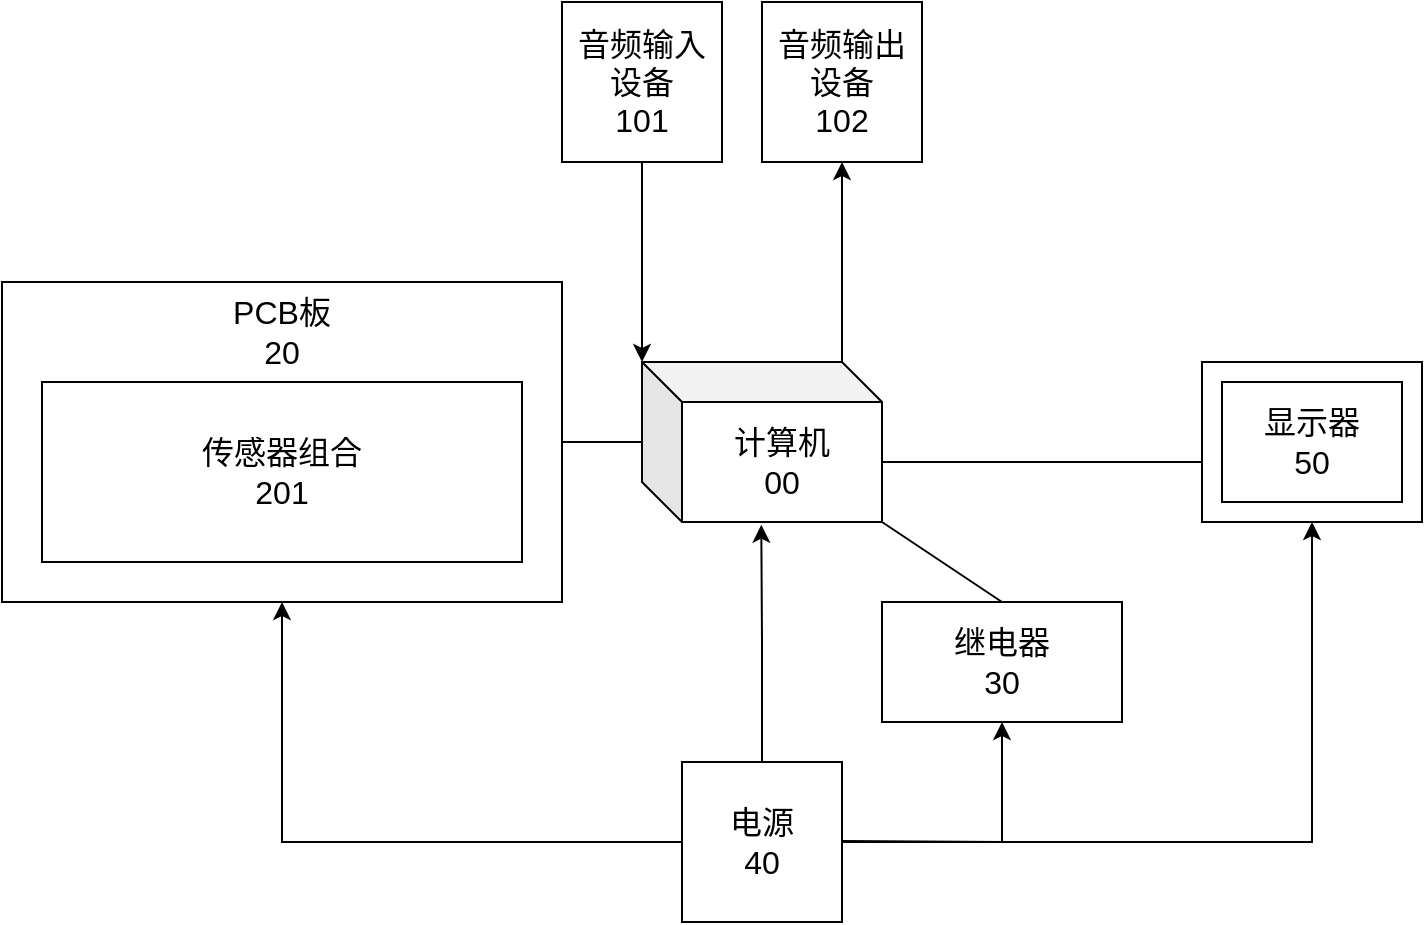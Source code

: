 <mxfile version="17.1.2" type="github">
  <diagram id="EOQqka_rnpedFPc0hPZI" name="Page-1">
    <mxGraphModel dx="1038" dy="539" grid="1" gridSize="10" guides="1" tooltips="1" connect="1" arrows="1" fold="1" page="1" pageScale="1" pageWidth="827" pageHeight="1169" math="0" shadow="0">
      <root>
        <mxCell id="0" />
        <mxCell id="1" parent="0" />
        <mxCell id="8IZqgKLin0F-vWmYTHtC-1" value="&lt;font style=&quot;font-size: 16px&quot;&gt;计算机&lt;br&gt;00&lt;br&gt;&lt;/font&gt;" style="shape=cube;whiteSpace=wrap;html=1;boundedLbl=1;backgroundOutline=1;darkOpacity=0.05;darkOpacity2=0.1;strokeWidth=1;direction=east;" vertex="1" parent="1">
          <mxGeometry x="460" y="280" width="120" height="80" as="geometry" />
        </mxCell>
        <mxCell id="8IZqgKLin0F-vWmYTHtC-2" value="" style="endArrow=none;html=1;rounded=0;fontSize=24;exitX=0;exitY=0;exitDx=120;exitDy=50;exitPerimeter=0;" edge="1" parent="1" source="8IZqgKLin0F-vWmYTHtC-1">
          <mxGeometry width="50" height="50" relative="1" as="geometry">
            <mxPoint x="540" y="340" as="sourcePoint" />
            <mxPoint x="740" y="330" as="targetPoint" />
          </mxGeometry>
        </mxCell>
        <mxCell id="8IZqgKLin0F-vWmYTHtC-4" value="" style="rounded=0;whiteSpace=wrap;html=1;labelBorderColor=default;fontSize=16;strokeWidth=1;" vertex="1" parent="1">
          <mxGeometry x="740" y="280" width="110" height="80" as="geometry" />
        </mxCell>
        <mxCell id="8IZqgKLin0F-vWmYTHtC-5" value="显示器&lt;br&gt;50" style="rounded=0;whiteSpace=wrap;html=1;labelBorderColor=none;fontSize=16;strokeWidth=1;" vertex="1" parent="1">
          <mxGeometry x="750" y="290" width="90" height="60" as="geometry" />
        </mxCell>
        <mxCell id="8IZqgKLin0F-vWmYTHtC-6" value="" style="endArrow=classic;html=1;rounded=0;fontSize=16;" edge="1" parent="1">
          <mxGeometry width="50" height="50" relative="1" as="geometry">
            <mxPoint x="560" y="280" as="sourcePoint" />
            <mxPoint x="560" y="180" as="targetPoint" />
          </mxGeometry>
        </mxCell>
        <mxCell id="8IZqgKLin0F-vWmYTHtC-7" value="" style="endArrow=none;html=1;rounded=0;fontSize=16;entryX=1;entryY=0.5;entryDx=0;entryDy=0;" edge="1" parent="1" source="8IZqgKLin0F-vWmYTHtC-1">
          <mxGeometry width="50" height="50" relative="1" as="geometry">
            <mxPoint x="540" y="340" as="sourcePoint" />
            <mxPoint x="420" y="320" as="targetPoint" />
          </mxGeometry>
        </mxCell>
        <mxCell id="8IZqgKLin0F-vWmYTHtC-8" value="" style="rounded=0;whiteSpace=wrap;html=1;labelBorderColor=none;fontSize=16;strokeWidth=1;" vertex="1" parent="1">
          <mxGeometry x="140" y="240" width="280" height="160" as="geometry" />
        </mxCell>
        <mxCell id="8IZqgKLin0F-vWmYTHtC-9" value="PCB板&lt;br&gt;20" style="text;html=1;strokeColor=none;fillColor=none;align=center;verticalAlign=middle;whiteSpace=wrap;rounded=0;labelBorderColor=none;fontSize=16;" vertex="1" parent="1">
          <mxGeometry x="250" y="250" width="60" height="30" as="geometry" />
        </mxCell>
        <mxCell id="8IZqgKLin0F-vWmYTHtC-10" value="传感器组合&lt;br&gt;201" style="rounded=0;whiteSpace=wrap;html=1;labelBorderColor=none;fontSize=16;strokeWidth=1;" vertex="1" parent="1">
          <mxGeometry x="160" y="290" width="240" height="90" as="geometry" />
        </mxCell>
        <mxCell id="8IZqgKLin0F-vWmYTHtC-11" style="edgeStyle=orthogonalEdgeStyle;rounded=0;orthogonalLoop=1;jettySize=auto;html=1;exitX=0.5;exitY=0;exitDx=0;exitDy=0;entryX=0.497;entryY=1.017;entryDx=0;entryDy=0;entryPerimeter=0;fontSize=16;" edge="1" parent="1" source="8IZqgKLin0F-vWmYTHtC-14" target="8IZqgKLin0F-vWmYTHtC-1">
          <mxGeometry relative="1" as="geometry" />
        </mxCell>
        <mxCell id="8IZqgKLin0F-vWmYTHtC-12" style="edgeStyle=orthogonalEdgeStyle;rounded=0;orthogonalLoop=1;jettySize=auto;html=1;exitX=0;exitY=0.5;exitDx=0;exitDy=0;entryX=0.5;entryY=1;entryDx=0;entryDy=0;fontSize=16;" edge="1" parent="1" source="8IZqgKLin0F-vWmYTHtC-14" target="8IZqgKLin0F-vWmYTHtC-8">
          <mxGeometry relative="1" as="geometry" />
        </mxCell>
        <mxCell id="8IZqgKLin0F-vWmYTHtC-13" style="edgeStyle=orthogonalEdgeStyle;rounded=0;orthogonalLoop=1;jettySize=auto;html=1;exitX=1;exitY=0.5;exitDx=0;exitDy=0;entryX=0.5;entryY=1;entryDx=0;entryDy=0;fontSize=16;" edge="1" parent="1" source="8IZqgKLin0F-vWmYTHtC-14" target="8IZqgKLin0F-vWmYTHtC-4">
          <mxGeometry relative="1" as="geometry" />
        </mxCell>
        <mxCell id="8IZqgKLin0F-vWmYTHtC-14" value="电源&lt;br&gt;40" style="whiteSpace=wrap;html=1;aspect=fixed;labelBorderColor=none;fontSize=16;strokeWidth=1;" vertex="1" parent="1">
          <mxGeometry x="480" y="480" width="80" height="80" as="geometry" />
        </mxCell>
        <mxCell id="8IZqgKLin0F-vWmYTHtC-15" value="继电器&lt;br&gt;30" style="rounded=0;whiteSpace=wrap;html=1;labelBorderColor=none;fontSize=16;strokeWidth=1;" vertex="1" parent="1">
          <mxGeometry x="580" y="400" width="120" height="60" as="geometry" />
        </mxCell>
        <mxCell id="8IZqgKLin0F-vWmYTHtC-16" value="" style="endArrow=classic;html=1;rounded=0;fontSize=16;entryX=0;entryY=0;entryDx=0;entryDy=0;entryPerimeter=0;" edge="1" parent="1" target="8IZqgKLin0F-vWmYTHtC-1">
          <mxGeometry width="50" height="50" relative="1" as="geometry">
            <mxPoint x="460" y="180" as="sourcePoint" />
            <mxPoint x="650" y="290" as="targetPoint" />
          </mxGeometry>
        </mxCell>
        <mxCell id="8IZqgKLin0F-vWmYTHtC-17" value="音频输出设备&lt;br&gt;102" style="whiteSpace=wrap;html=1;aspect=fixed;labelBorderColor=none;fontSize=16;strokeWidth=1;" vertex="1" parent="1">
          <mxGeometry x="520" y="100" width="80" height="80" as="geometry" />
        </mxCell>
        <mxCell id="8IZqgKLin0F-vWmYTHtC-18" value="音频输入设备&lt;br&gt;101" style="whiteSpace=wrap;html=1;aspect=fixed;labelBorderColor=none;fontSize=16;strokeWidth=1;" vertex="1" parent="1">
          <mxGeometry x="420" y="100" width="80" height="80" as="geometry" />
        </mxCell>
        <mxCell id="8IZqgKLin0F-vWmYTHtC-19" value="" style="endArrow=none;html=1;rounded=0;fontSize=16;exitX=0.5;exitY=0;exitDx=0;exitDy=0;" edge="1" parent="1" source="8IZqgKLin0F-vWmYTHtC-15">
          <mxGeometry width="50" height="50" relative="1" as="geometry">
            <mxPoint x="530" y="410" as="sourcePoint" />
            <mxPoint x="580" y="360" as="targetPoint" />
          </mxGeometry>
        </mxCell>
        <mxCell id="8IZqgKLin0F-vWmYTHtC-20" value="" style="endArrow=none;html=1;rounded=0;fontSize=16;" edge="1" parent="1">
          <mxGeometry width="50" height="50" relative="1" as="geometry">
            <mxPoint x="560" y="519.5" as="sourcePoint" />
            <mxPoint x="640" y="520" as="targetPoint" />
          </mxGeometry>
        </mxCell>
        <mxCell id="8IZqgKLin0F-vWmYTHtC-21" value="" style="endArrow=classic;html=1;rounded=0;fontSize=16;entryX=0.5;entryY=1;entryDx=0;entryDy=0;" edge="1" parent="1" target="8IZqgKLin0F-vWmYTHtC-15">
          <mxGeometry width="50" height="50" relative="1" as="geometry">
            <mxPoint x="640" y="520" as="sourcePoint" />
            <mxPoint x="650" y="280" as="targetPoint" />
          </mxGeometry>
        </mxCell>
      </root>
    </mxGraphModel>
  </diagram>
</mxfile>
